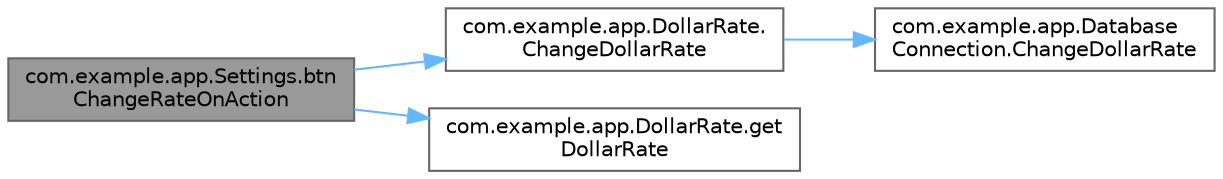 digraph "com.example.app.Settings.btnChangeRateOnAction"
{
 // LATEX_PDF_SIZE
  bgcolor="transparent";
  edge [fontname=Helvetica,fontsize=10,labelfontname=Helvetica,labelfontsize=10];
  node [fontname=Helvetica,fontsize=10,shape=box,height=0.2,width=0.4];
  rankdir="LR";
  Node1 [id="Node000001",label="com.example.app.Settings.btn\lChangeRateOnAction",height=0.2,width=0.4,color="gray40", fillcolor="grey60", style="filled", fontcolor="black",tooltip=" "];
  Node1 -> Node2 [id="edge4_Node000001_Node000002",color="steelblue1",style="solid",tooltip=" "];
  Node2 [id="Node000002",label="com.example.app.DollarRate.\lChangeDollarRate",height=0.2,width=0.4,color="grey40", fillcolor="white", style="filled",URL="$classcom_1_1example_1_1app_1_1_dollar_rate.html#a8c7cf2723ac217ef2c0921ccba004027",tooltip=" "];
  Node2 -> Node3 [id="edge5_Node000002_Node000003",color="steelblue1",style="solid",tooltip=" "];
  Node3 [id="Node000003",label="com.example.app.Database\lConnection.ChangeDollarRate",height=0.2,width=0.4,color="grey40", fillcolor="white", style="filled",URL="$classcom_1_1example_1_1app_1_1_database_connection.html#a3f318c83ff44b60cf355c722143d5709",tooltip=" "];
  Node1 -> Node4 [id="edge6_Node000001_Node000004",color="steelblue1",style="solid",tooltip=" "];
  Node4 [id="Node000004",label="com.example.app.DollarRate.get\lDollarRate",height=0.2,width=0.4,color="grey40", fillcolor="white", style="filled",URL="$classcom_1_1example_1_1app_1_1_dollar_rate.html#a4946b79a3d7e8b847a31e06728ee1f60",tooltip=" "];
}
